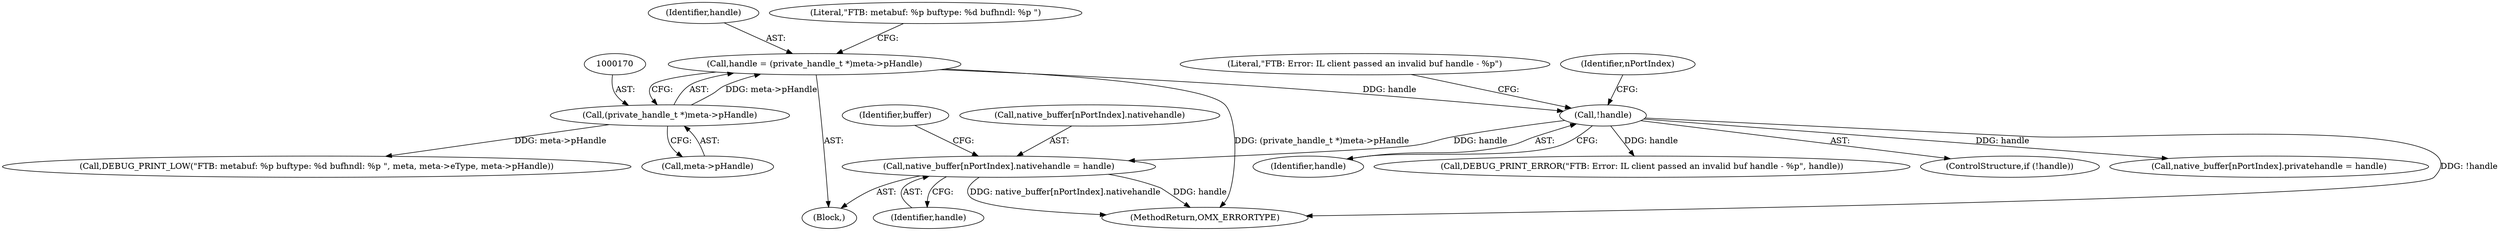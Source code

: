 digraph "0_Android_5b82f4f90c3d531313714df4b936f92fb0ff15cf_1@array" {
"1000228" [label="(Call,native_buffer[nPortIndex].nativehandle = handle)"];
"1000184" [label="(Call,!handle)"];
"1000167" [label="(Call,handle = (private_handle_t *)meta->pHandle)"];
"1000169" [label="(Call,(private_handle_t *)meta->pHandle)"];
"1000185" [label="(Identifier,handle)"];
"1000167" [label="(Call,handle = (private_handle_t *)meta->pHandle)"];
"1000187" [label="(Call,DEBUG_PRINT_ERROR(\"FTB: Error: IL client passed an invalid buf handle - %p\", handle))"];
"1000307" [label="(MethodReturn,OMX_ERRORTYPE)"];
"1000168" [label="(Identifier,handle)"];
"1000234" [label="(Identifier,handle)"];
"1000184" [label="(Call,!handle)"];
"1000171" [label="(Call,meta->pHandle)"];
"1000169" [label="(Call,(private_handle_t *)meta->pHandle)"];
"1000174" [label="(Call,DEBUG_PRINT_LOW(\"FTB: metabuf: %p buftype: %d bufhndl: %p \", meta, meta->eType, meta->pHandle))"];
"1000183" [label="(ControlStructure,if (!handle))"];
"1000175" [label="(Literal,\"FTB: metabuf: %p buftype: %d bufhndl: %p \")"];
"1000193" [label="(Identifier,nPortIndex)"];
"1000135" [label="(Block,)"];
"1000229" [label="(Call,native_buffer[nPortIndex].nativehandle)"];
"1000228" [label="(Call,native_buffer[nPortIndex].nativehandle = handle)"];
"1000221" [label="(Call,native_buffer[nPortIndex].privatehandle = handle)"];
"1000188" [label="(Literal,\"FTB: Error: IL client passed an invalid buf handle - %p\")"];
"1000237" [label="(Identifier,buffer)"];
"1000228" -> "1000135"  [label="AST: "];
"1000228" -> "1000234"  [label="CFG: "];
"1000229" -> "1000228"  [label="AST: "];
"1000234" -> "1000228"  [label="AST: "];
"1000237" -> "1000228"  [label="CFG: "];
"1000228" -> "1000307"  [label="DDG: native_buffer[nPortIndex].nativehandle"];
"1000228" -> "1000307"  [label="DDG: handle"];
"1000184" -> "1000228"  [label="DDG: handle"];
"1000184" -> "1000183"  [label="AST: "];
"1000184" -> "1000185"  [label="CFG: "];
"1000185" -> "1000184"  [label="AST: "];
"1000188" -> "1000184"  [label="CFG: "];
"1000193" -> "1000184"  [label="CFG: "];
"1000184" -> "1000307"  [label="DDG: !handle"];
"1000167" -> "1000184"  [label="DDG: handle"];
"1000184" -> "1000187"  [label="DDG: handle"];
"1000184" -> "1000221"  [label="DDG: handle"];
"1000167" -> "1000135"  [label="AST: "];
"1000167" -> "1000169"  [label="CFG: "];
"1000168" -> "1000167"  [label="AST: "];
"1000169" -> "1000167"  [label="AST: "];
"1000175" -> "1000167"  [label="CFG: "];
"1000167" -> "1000307"  [label="DDG: (private_handle_t *)meta->pHandle"];
"1000169" -> "1000167"  [label="DDG: meta->pHandle"];
"1000169" -> "1000171"  [label="CFG: "];
"1000170" -> "1000169"  [label="AST: "];
"1000171" -> "1000169"  [label="AST: "];
"1000169" -> "1000174"  [label="DDG: meta->pHandle"];
}
